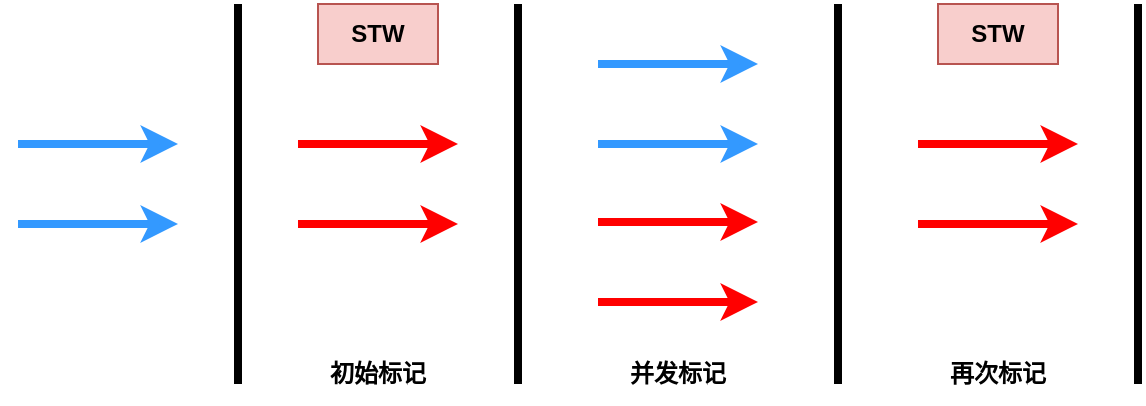 <mxfile version="20.0.1" type="github">
  <diagram id="LPxtkybAB340XdUwFbBS" name="Page-1">
    <mxGraphModel dx="1186" dy="738" grid="1" gridSize="10" guides="1" tooltips="1" connect="1" arrows="1" fold="1" page="1" pageScale="1" pageWidth="827" pageHeight="1169" math="0" shadow="0">
      <root>
        <mxCell id="0" />
        <mxCell id="1" parent="0" />
        <mxCell id="MSqBDN_7sposjBvbjQJm-2" value="" style="endArrow=classic;html=1;rounded=0;fontColor=#3399FF;strokeWidth=4;strokeColor=#3399FF;" edge="1" parent="1">
          <mxGeometry width="50" height="50" relative="1" as="geometry">
            <mxPoint x="40" y="190" as="sourcePoint" />
            <mxPoint x="120" y="190" as="targetPoint" />
          </mxGeometry>
        </mxCell>
        <mxCell id="MSqBDN_7sposjBvbjQJm-3" value="" style="endArrow=classic;html=1;rounded=0;fontColor=#3399FF;strokeWidth=4;strokeColor=#3399FF;" edge="1" parent="1">
          <mxGeometry width="50" height="50" relative="1" as="geometry">
            <mxPoint x="40" y="230" as="sourcePoint" />
            <mxPoint x="120" y="230" as="targetPoint" />
          </mxGeometry>
        </mxCell>
        <mxCell id="MSqBDN_7sposjBvbjQJm-4" value="" style="endArrow=none;html=1;rounded=0;fontColor=#3399FF;strokeColor=#000000;strokeWidth=4;" edge="1" parent="1">
          <mxGeometry width="50" height="50" relative="1" as="geometry">
            <mxPoint x="150" y="310" as="sourcePoint" />
            <mxPoint x="150" y="120" as="targetPoint" />
          </mxGeometry>
        </mxCell>
        <mxCell id="MSqBDN_7sposjBvbjQJm-5" value="" style="endArrow=classic;html=1;rounded=0;fontColor=#3399FF;strokeWidth=4;strokeColor=#FF0000;" edge="1" parent="1">
          <mxGeometry width="50" height="50" relative="1" as="geometry">
            <mxPoint x="180" y="190" as="sourcePoint" />
            <mxPoint x="260" y="190" as="targetPoint" />
          </mxGeometry>
        </mxCell>
        <mxCell id="MSqBDN_7sposjBvbjQJm-6" value="" style="endArrow=classic;html=1;rounded=0;fontColor=#3399FF;strokeWidth=4;strokeColor=#FF0000;" edge="1" parent="1">
          <mxGeometry width="50" height="50" relative="1" as="geometry">
            <mxPoint x="180" y="230" as="sourcePoint" />
            <mxPoint x="260" y="230" as="targetPoint" />
          </mxGeometry>
        </mxCell>
        <mxCell id="MSqBDN_7sposjBvbjQJm-7" value="" style="endArrow=none;html=1;rounded=0;fontColor=#3399FF;strokeColor=#000000;strokeWidth=4;" edge="1" parent="1">
          <mxGeometry width="50" height="50" relative="1" as="geometry">
            <mxPoint x="290" y="310" as="sourcePoint" />
            <mxPoint x="290" y="120" as="targetPoint" />
          </mxGeometry>
        </mxCell>
        <mxCell id="MSqBDN_7sposjBvbjQJm-8" value="初始标记" style="text;html=1;strokeColor=none;fillColor=none;align=center;verticalAlign=middle;whiteSpace=wrap;rounded=0;fontColor=#000000;fontStyle=1" vertex="1" parent="1">
          <mxGeometry x="190" y="290" width="60" height="30" as="geometry" />
        </mxCell>
        <mxCell id="MSqBDN_7sposjBvbjQJm-9" value="STW" style="text;html=1;strokeColor=#b85450;fillColor=#f8cecc;align=center;verticalAlign=middle;whiteSpace=wrap;rounded=0;fontStyle=1" vertex="1" parent="1">
          <mxGeometry x="190" y="120" width="60" height="30" as="geometry" />
        </mxCell>
        <mxCell id="MSqBDN_7sposjBvbjQJm-10" value="" style="endArrow=classic;html=1;rounded=0;fontColor=#3399FF;strokeWidth=4;strokeColor=#3399FF;" edge="1" parent="1">
          <mxGeometry width="50" height="50" relative="1" as="geometry">
            <mxPoint x="330" y="150" as="sourcePoint" />
            <mxPoint x="410" y="150" as="targetPoint" />
          </mxGeometry>
        </mxCell>
        <mxCell id="MSqBDN_7sposjBvbjQJm-11" value="" style="endArrow=classic;html=1;rounded=0;fontColor=#3399FF;strokeWidth=4;strokeColor=#3399FF;" edge="1" parent="1">
          <mxGeometry width="50" height="50" relative="1" as="geometry">
            <mxPoint x="330" y="190" as="sourcePoint" />
            <mxPoint x="410" y="190" as="targetPoint" />
          </mxGeometry>
        </mxCell>
        <mxCell id="MSqBDN_7sposjBvbjQJm-12" value="" style="endArrow=classic;html=1;rounded=0;fontColor=#3399FF;strokeWidth=4;strokeColor=#FF0000;" edge="1" parent="1">
          <mxGeometry width="50" height="50" relative="1" as="geometry">
            <mxPoint x="330" y="229" as="sourcePoint" />
            <mxPoint x="410" y="229" as="targetPoint" />
          </mxGeometry>
        </mxCell>
        <mxCell id="MSqBDN_7sposjBvbjQJm-13" value="" style="endArrow=classic;html=1;rounded=0;fontColor=#3399FF;strokeWidth=4;strokeColor=#FF0000;" edge="1" parent="1">
          <mxGeometry width="50" height="50" relative="1" as="geometry">
            <mxPoint x="330" y="269" as="sourcePoint" />
            <mxPoint x="410" y="269" as="targetPoint" />
          </mxGeometry>
        </mxCell>
        <mxCell id="MSqBDN_7sposjBvbjQJm-14" value="" style="endArrow=none;html=1;rounded=0;fontColor=#3399FF;strokeColor=#000000;strokeWidth=4;" edge="1" parent="1">
          <mxGeometry width="50" height="50" relative="1" as="geometry">
            <mxPoint x="450" y="310" as="sourcePoint" />
            <mxPoint x="450" y="120" as="targetPoint" />
          </mxGeometry>
        </mxCell>
        <mxCell id="MSqBDN_7sposjBvbjQJm-15" value="并发标记" style="text;html=1;strokeColor=none;fillColor=none;align=center;verticalAlign=middle;whiteSpace=wrap;rounded=0;fontColor=#000000;fontStyle=1" vertex="1" parent="1">
          <mxGeometry x="340" y="290" width="60" height="30" as="geometry" />
        </mxCell>
        <mxCell id="MSqBDN_7sposjBvbjQJm-16" value="" style="endArrow=classic;html=1;rounded=0;fontColor=#3399FF;strokeWidth=4;strokeColor=#FF0000;" edge="1" parent="1">
          <mxGeometry width="50" height="50" relative="1" as="geometry">
            <mxPoint x="490" y="190" as="sourcePoint" />
            <mxPoint x="570" y="190" as="targetPoint" />
          </mxGeometry>
        </mxCell>
        <mxCell id="MSqBDN_7sposjBvbjQJm-17" value="" style="endArrow=classic;html=1;rounded=0;fontColor=#3399FF;strokeWidth=4;strokeColor=#FF0000;" edge="1" parent="1">
          <mxGeometry width="50" height="50" relative="1" as="geometry">
            <mxPoint x="490" y="230" as="sourcePoint" />
            <mxPoint x="570" y="230" as="targetPoint" />
          </mxGeometry>
        </mxCell>
        <mxCell id="MSqBDN_7sposjBvbjQJm-18" value="" style="endArrow=none;html=1;rounded=0;fontColor=#3399FF;strokeColor=#000000;strokeWidth=4;" edge="1" parent="1">
          <mxGeometry width="50" height="50" relative="1" as="geometry">
            <mxPoint x="600" y="310" as="sourcePoint" />
            <mxPoint x="600" y="120" as="targetPoint" />
          </mxGeometry>
        </mxCell>
        <mxCell id="MSqBDN_7sposjBvbjQJm-19" value="再次标记" style="text;html=1;strokeColor=none;fillColor=none;align=center;verticalAlign=middle;whiteSpace=wrap;rounded=0;fontColor=#000000;fontStyle=1" vertex="1" parent="1">
          <mxGeometry x="500" y="290" width="60" height="30" as="geometry" />
        </mxCell>
        <mxCell id="MSqBDN_7sposjBvbjQJm-20" value="STW" style="text;html=1;strokeColor=#b85450;fillColor=#f8cecc;align=center;verticalAlign=middle;whiteSpace=wrap;rounded=0;fontStyle=1" vertex="1" parent="1">
          <mxGeometry x="500" y="120" width="60" height="30" as="geometry" />
        </mxCell>
      </root>
    </mxGraphModel>
  </diagram>
</mxfile>
